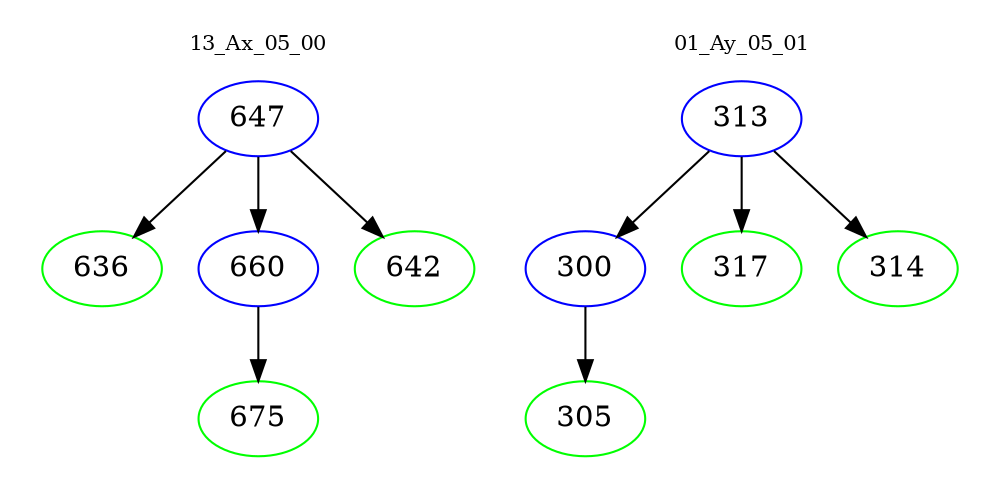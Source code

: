 digraph{
subgraph cluster_0 {
color = white
label = "13_Ax_05_00";
fontsize=10;
T0_647 [label="647", color="blue"]
T0_647 -> T0_636 [color="black"]
T0_636 [label="636", color="green"]
T0_647 -> T0_660 [color="black"]
T0_660 [label="660", color="blue"]
T0_660 -> T0_675 [color="black"]
T0_675 [label="675", color="green"]
T0_647 -> T0_642 [color="black"]
T0_642 [label="642", color="green"]
}
subgraph cluster_1 {
color = white
label = "01_Ay_05_01";
fontsize=10;
T1_313 [label="313", color="blue"]
T1_313 -> T1_300 [color="black"]
T1_300 [label="300", color="blue"]
T1_300 -> T1_305 [color="black"]
T1_305 [label="305", color="green"]
T1_313 -> T1_317 [color="black"]
T1_317 [label="317", color="green"]
T1_313 -> T1_314 [color="black"]
T1_314 [label="314", color="green"]
}
}
